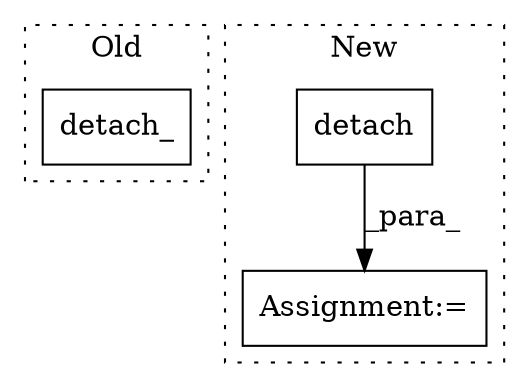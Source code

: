 digraph G {
subgraph cluster0 {
1 [label="detach_" a="32" s="23048" l="9" shape="box"];
label = "Old";
style="dotted";
}
subgraph cluster1 {
2 [label="detach" a="32" s="23081" l="8" shape="box"];
3 [label="Assignment:=" a="7" s="23075" l="1" shape="box"];
label = "New";
style="dotted";
}
2 -> 3 [label="_para_"];
}